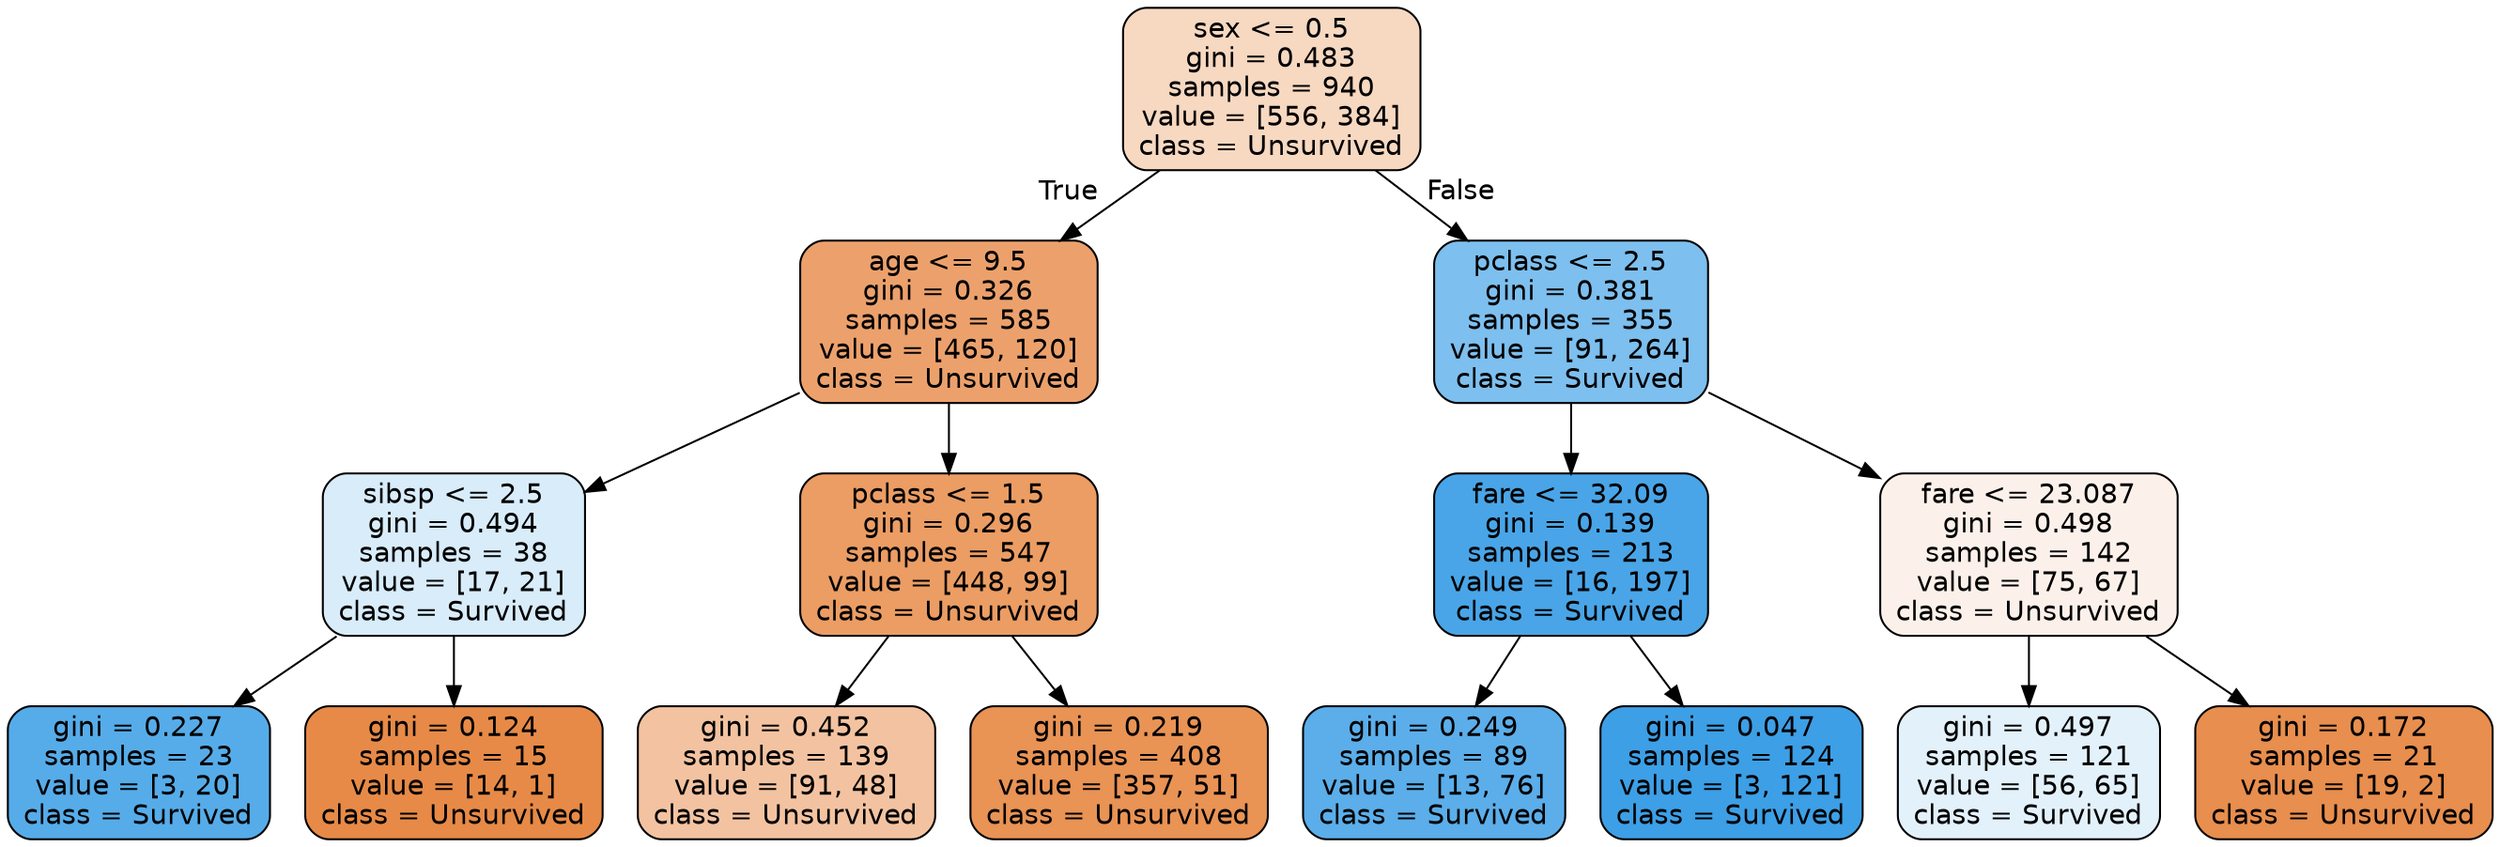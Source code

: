 digraph Tree {
node [shape=box, style="filled, rounded", color="black", fontname=helvetica] ;
edge [fontname=helvetica] ;
0 [label="sex <= 0.5\ngini = 0.483\nsamples = 940\nvalue = [556, 384]\nclass = Unsurvived", fillcolor="#e581394f"] ;
1 [label="age <= 9.5\ngini = 0.326\nsamples = 585\nvalue = [465, 120]\nclass = Unsurvived", fillcolor="#e58139bd"] ;
0 -> 1 [labeldistance=2.5, labelangle=45, headlabel="True"] ;
2 [label="sibsp <= 2.5\ngini = 0.494\nsamples = 38\nvalue = [17, 21]\nclass = Survived", fillcolor="#399de531"] ;
1 -> 2 ;
3 [label="gini = 0.227\nsamples = 23\nvalue = [3, 20]\nclass = Survived", fillcolor="#399de5d9"] ;
2 -> 3 ;
4 [label="gini = 0.124\nsamples = 15\nvalue = [14, 1]\nclass = Unsurvived", fillcolor="#e58139ed"] ;
2 -> 4 ;
5 [label="pclass <= 1.5\ngini = 0.296\nsamples = 547\nvalue = [448, 99]\nclass = Unsurvived", fillcolor="#e58139c7"] ;
1 -> 5 ;
6 [label="gini = 0.452\nsamples = 139\nvalue = [91, 48]\nclass = Unsurvived", fillcolor="#e5813978"] ;
5 -> 6 ;
7 [label="gini = 0.219\nsamples = 408\nvalue = [357, 51]\nclass = Unsurvived", fillcolor="#e58139db"] ;
5 -> 7 ;
8 [label="pclass <= 2.5\ngini = 0.381\nsamples = 355\nvalue = [91, 264]\nclass = Survived", fillcolor="#399de5a7"] ;
0 -> 8 [labeldistance=2.5, labelangle=-45, headlabel="False"] ;
9 [label="fare <= 32.09\ngini = 0.139\nsamples = 213\nvalue = [16, 197]\nclass = Survived", fillcolor="#399de5ea"] ;
8 -> 9 ;
10 [label="gini = 0.249\nsamples = 89\nvalue = [13, 76]\nclass = Survived", fillcolor="#399de5d3"] ;
9 -> 10 ;
11 [label="gini = 0.047\nsamples = 124\nvalue = [3, 121]\nclass = Survived", fillcolor="#399de5f9"] ;
9 -> 11 ;
12 [label="fare <= 23.087\ngini = 0.498\nsamples = 142\nvalue = [75, 67]\nclass = Unsurvived", fillcolor="#e581391b"] ;
8 -> 12 ;
13 [label="gini = 0.497\nsamples = 121\nvalue = [56, 65]\nclass = Survived", fillcolor="#399de523"] ;
12 -> 13 ;
14 [label="gini = 0.172\nsamples = 21\nvalue = [19, 2]\nclass = Unsurvived", fillcolor="#e58139e4"] ;
12 -> 14 ;
}
